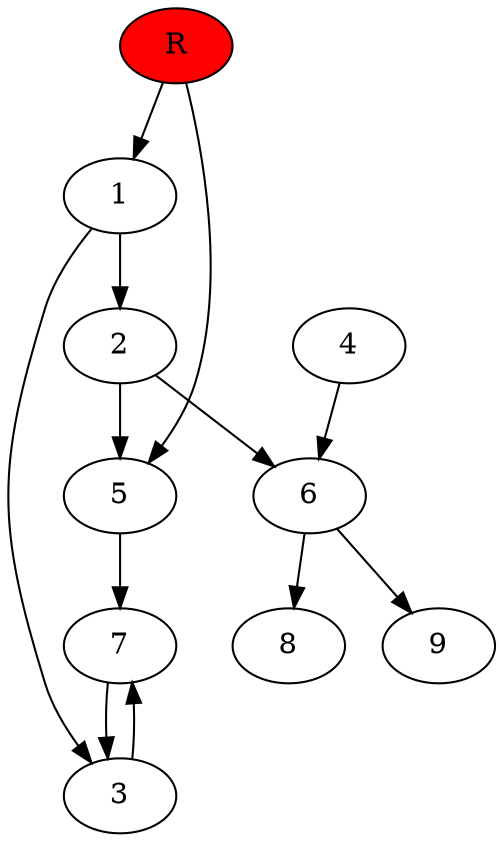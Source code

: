 digraph prb717 {
	1
	2
	3
	4
	5
	6
	7
	8
	R [fillcolor="#ff0000" style=filled]
	1 -> 2
	1 -> 3
	2 -> 5
	2 -> 6
	3 -> 7
	4 -> 6
	5 -> 7
	6 -> 8
	6 -> 9
	7 -> 3
	R -> 1
	R -> 5
}
